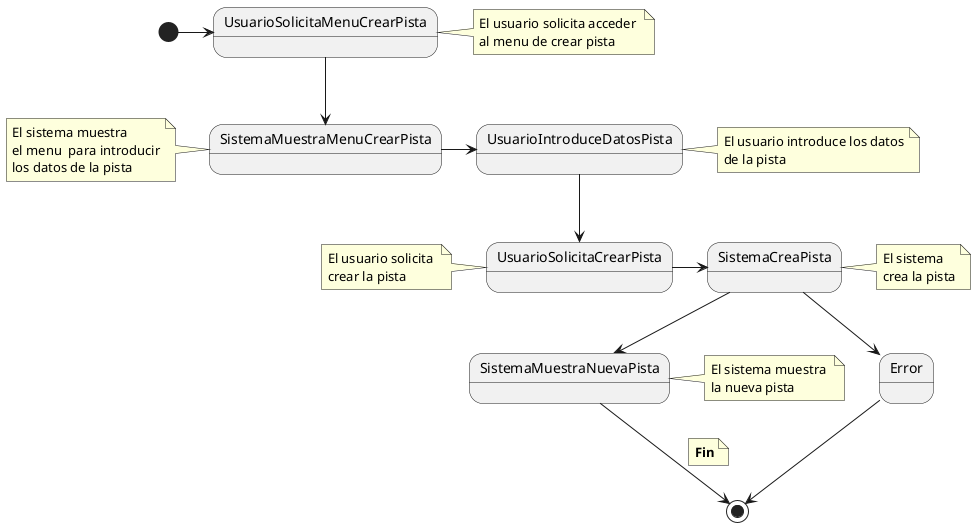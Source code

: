 @startuml 
[*] -r-> UsuarioSolicitaMenuCrearPista
UsuarioSolicitaMenuCrearPista -d-> SistemaMuestraMenuCrearPista
note right of UsuarioSolicitaMenuCrearPista
    El usuario solicita acceder 
    al menu de crear pista
end note
SistemaMuestraMenuCrearPista -r-> UsuarioIntroduceDatosPista
note left of SistemaMuestraMenuCrearPista
    El sistema muestra
    el menu  para introducir
    los datos de la pista
end note
UsuarioIntroduceDatosPista -d-> UsuarioSolicitaCrearPista 
note right of UsuarioIntroduceDatosPista
    El usuario introduce los datos
    de la pista
end note
UsuarioSolicitaCrearPista -r-> SistemaCreaPista
note left of UsuarioSolicitaCrearPista
    El usuario solicita 
    crear la pista
end note
SistemaCreaPista -d-> SistemaMuestraNuevaPista
note right of SistemaCreaPista
    El sistema 
    crea la pista
end note
SistemaCreaPista -d-> Error
Error-d-> [*]
SistemaMuestraNuevaPista -d-> [*]
note left of SistemaMuestraNuevaPista
    El sistema muestra 
    la nueva pista
end note
note on link 
    **Fin**
end note
@enduml 
